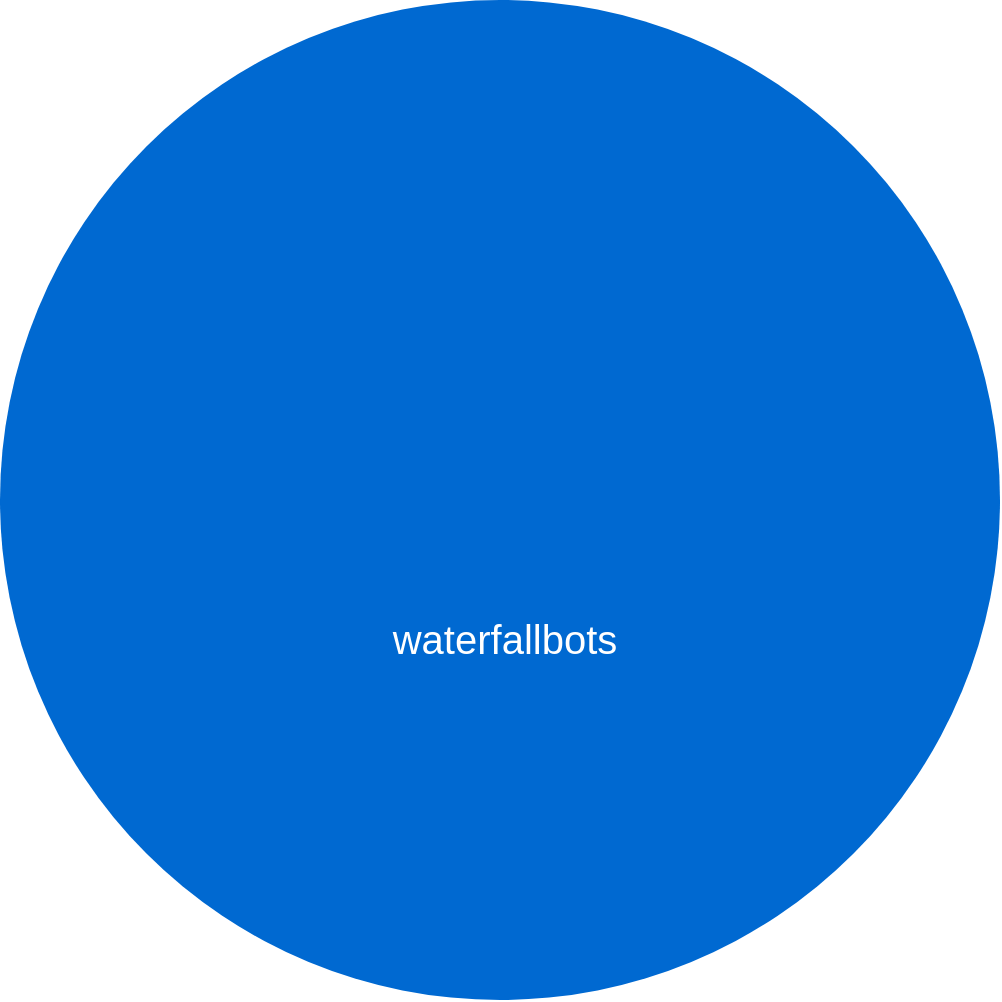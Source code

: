 <mxfile version="15.8.6" type="device"><diagram name="Page-1" id="3e8102d1-ef87-2e61-34e1-82d9a586fe2e"><mxGraphModel dx="946" dy="494" grid="1" gridSize="10" guides="1" tooltips="1" connect="1" arrows="1" fold="1" page="1" pageScale="1" pageWidth="1100" pageHeight="850" background="none" math="0" shadow="0"><root><mxCell id="0"/><mxCell id="1" parent="0"/><mxCell id="70666756c84bb93c-1" value="" style="ellipse;whiteSpace=wrap;html=1;rounded=0;shadow=0;comic=0;strokeWidth=1;fontFamily=Verdana;fontSize=14;strokeColor=none;fillColor=#0069D1;" parent="1" vertex="1"><mxGeometry x="280" y="110" width="500" height="500" as="geometry"/></mxCell><mxCell id="qjcyFjsmuRNOOIAmyODk-3" value="" style="shape=image;verticalLabelPosition=bottom;labelBackgroundColor=#ffffff;verticalAlign=top;aspect=fixed;imageAspect=0;image=https://waterfallbot.info/waterfall-200-200.png;" vertex="1" parent="1"><mxGeometry x="466.7" y="266.5" width="147" height="147" as="geometry"/></mxCell><mxCell id="qjcyFjsmuRNOOIAmyODk-6" value="" style="shape=image;verticalLabelPosition=bottom;labelBackgroundColor=#ffffff;verticalAlign=top;aspect=fixed;imageAspect=0;image=https://goctienao.com/wp-content/uploads/2020/08/solana.png;" vertex="1" parent="1"><mxGeometry x="640" y="210" width="78.5" height="78.5" as="geometry"/></mxCell><mxCell id="qjcyFjsmuRNOOIAmyODk-7" value="" style="shape=image;verticalLabelPosition=bottom;labelBackgroundColor=#ffffff;verticalAlign=top;aspect=fixed;imageAspect=0;image=https://logodownload.org/wp-content/uploads/2021/03/binance-logo-1.png;" vertex="1" parent="1"><mxGeometry x="550" y="153.16" width="89.13" height="48.34" as="geometry"/></mxCell><mxCell id="qjcyFjsmuRNOOIAmyODk-8" value="" style="shape=image;verticalLabelPosition=bottom;labelBackgroundColor=#ffffff;verticalAlign=top;aspect=fixed;imageAspect=0;image=https://logos-world.net/wp-content/uploads/2020/12/Ethereum-Logo.png;" vertex="1" parent="1"><mxGeometry x="400" y="145.83" width="120" height="67.61" as="geometry"/></mxCell><mxCell id="qjcyFjsmuRNOOIAmyODk-9" value="" style="shape=image;verticalLabelPosition=bottom;labelBackgroundColor=#ffffff;verticalAlign=top;aspect=fixed;imageAspect=0;image=https://aws1.discourse-cdn.com/standard21/uploads/tomochain/original/1X/a683d81a4b349bbf495e8b45c51d6476b109032e.png;" vertex="1" parent="1"><mxGeometry x="650" y="325.41" width="114.07" height="29.18" as="geometry"/></mxCell><mxCell id="qjcyFjsmuRNOOIAmyODk-11" value="" style="shape=image;verticalLabelPosition=bottom;labelBackgroundColor=#ffffff;verticalAlign=top;aspect=fixed;imageAspect=0;image=https://cdn.freelogovectors.net/svg10/polygon_token_logo-freelogovectors.net_.svg;" vertex="1" parent="1"><mxGeometry x="650" y="430.27" width="110" height="28.14" as="geometry"/></mxCell><mxCell id="qjcyFjsmuRNOOIAmyODk-12" value="" style="shape=image;verticalLabelPosition=bottom;labelBackgroundColor=#ffffff;verticalAlign=top;aspect=fixed;imageAspect=0;image=https://fantom.foundation/wp-content/themes/fantom-web/images/logo/fantom-logo-white.svg;" vertex="1" parent="1"><mxGeometry x="570" y="519.44" width="110" height="28.56" as="geometry"/></mxCell><mxCell id="qjcyFjsmuRNOOIAmyODk-13" value="" style="shape=image;verticalLabelPosition=bottom;labelBackgroundColor=#ffffff;verticalAlign=top;aspect=fixed;imageAspect=0;image=https://brandpalettes.com/wp-content/uploads/2021/03/AVALANCHE-02.png;" vertex="1" parent="1"><mxGeometry x="437" y="512.09" width="83" height="43.26" as="geometry"/></mxCell><mxCell id="qjcyFjsmuRNOOIAmyODk-15" value="" style="shape=image;verticalLabelPosition=bottom;labelBackgroundColor=#ffffff;verticalAlign=top;aspect=fixed;imageAspect=0;image=https://moonbeam.network/wp-content/uploads/2021/03/moonriver-logo-500.png;" vertex="1" parent="1"><mxGeometry x="317" y="450" width="149.7" height="50" as="geometry"/></mxCell><mxCell id="qjcyFjsmuRNOOIAmyODk-16" value="" style="shape=image;verticalLabelPosition=bottom;labelBackgroundColor=#ffffff;verticalAlign=top;aspect=fixed;imageAspect=0;image=https://seeklogo.com/images/T/the-celo-foundation-logo-403A29F643-seeklogo.com.png;" vertex="1" parent="1"><mxGeometry x="298.87" y="390" width="101.13" height="30" as="geometry"/></mxCell><mxCell id="qjcyFjsmuRNOOIAmyODk-17" value="" style="shape=image;imageAspect=0;aspect=fixed;verticalLabelPosition=bottom;verticalAlign=top;sketch=1;image=https://www.kcc.io/logo/AbbreviatedLettersLogo/KuCoinCommunityChain_Green.svg;" vertex="1" parent="1"><mxGeometry x="300" y="310" width="75.41" height="26.5" as="geometry"/></mxCell><mxCell id="qjcyFjsmuRNOOIAmyODk-19" value="" style="shape=image;verticalLabelPosition=bottom;labelBackgroundColor=#ffffff;verticalAlign=top;aspect=fixed;imageAspect=0;image=https://assets.website-files.com/5ea98076e2f684f39f95888f/5ea98076e2f684fdc09588b9_harmony_logo.svg;" vertex="1" parent="1"><mxGeometry x="317" y="250" width="100" height="20" as="geometry"/></mxCell><mxCell id="qjcyFjsmuRNOOIAmyODk-20" value="waterfallbots&lt;br&gt;" style="text;html=1;resizable=0;autosize=1;align=center;verticalAlign=middle;points=[];fillColor=none;strokeColor=none;rounded=0;sketch=1;fontColor=#FFFFFF;fontSize=20;" vertex="1" parent="1"><mxGeometry x="466.7" y="413.5" width="130" height="30" as="geometry"/></mxCell></root></mxGraphModel></diagram></mxfile>
